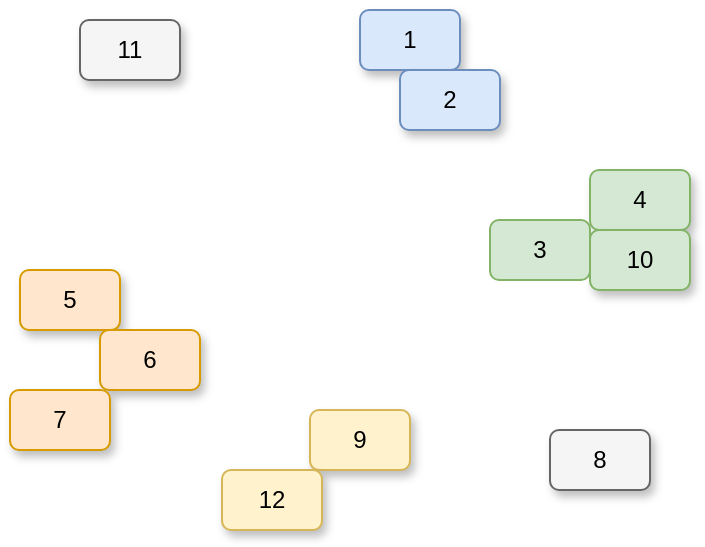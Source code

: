 <mxfile version="13.3.9" type="device"><diagram id="QDgiU78PKycBb24RQJIf" name="Página-1"><mxGraphModel dx="1002" dy="487" grid="1" gridSize="10" guides="1" tooltips="1" connect="1" arrows="1" fold="1" page="1" pageScale="1" pageWidth="850" pageHeight="1100" math="0" shadow="0"><root><mxCell id="0"/><mxCell id="1" parent="0"/><mxCell id="yNOOUN5-NRxZbf2sB7ww-1" value="" style="rounded=1;whiteSpace=wrap;html=1;fillColor=#dae8fc;strokeColor=#6c8ebf;shadow=1;glass=0;sketch=0;" vertex="1" parent="1"><mxGeometry x="470" y="215" width="50" height="30" as="geometry"/></mxCell><mxCell id="yNOOUN5-NRxZbf2sB7ww-2" value="1" style="text;html=1;align=center;verticalAlign=middle;whiteSpace=wrap;rounded=0;shadow=1;glass=0;sketch=0;" vertex="1" parent="1"><mxGeometry x="475" y="220" width="40" height="20" as="geometry"/></mxCell><mxCell id="yNOOUN5-NRxZbf2sB7ww-3" value="" style="rounded=1;whiteSpace=wrap;html=1;fillColor=#d5e8d4;strokeColor=#82b366;shadow=1;glass=0;sketch=0;" vertex="1" parent="1"><mxGeometry x="585" y="295" width="50" height="30" as="geometry"/></mxCell><mxCell id="yNOOUN5-NRxZbf2sB7ww-4" value="4" style="text;html=1;align=center;verticalAlign=middle;whiteSpace=wrap;rounded=0;shadow=1;glass=0;sketch=0;" vertex="1" parent="1"><mxGeometry x="590" y="300" width="40" height="20" as="geometry"/></mxCell><mxCell id="yNOOUN5-NRxZbf2sB7ww-5" value="" style="rounded=1;whiteSpace=wrap;html=1;fillColor=#ffe6cc;strokeColor=#d79b00;shadow=1;glass=0;sketch=0;" vertex="1" parent="1"><mxGeometry x="300" y="345" width="50" height="30" as="geometry"/></mxCell><mxCell id="yNOOUN5-NRxZbf2sB7ww-6" value="5" style="text;html=1;align=center;verticalAlign=middle;whiteSpace=wrap;rounded=0;shadow=1;glass=0;sketch=0;" vertex="1" parent="1"><mxGeometry x="305" y="350" width="40" height="20" as="geometry"/></mxCell><mxCell id="yNOOUN5-NRxZbf2sB7ww-7" value="" style="rounded=1;whiteSpace=wrap;html=1;fillColor=#ffe6cc;strokeColor=#d79b00;shadow=1;glass=0;sketch=0;" vertex="1" parent="1"><mxGeometry x="340" y="375" width="50" height="30" as="geometry"/></mxCell><mxCell id="yNOOUN5-NRxZbf2sB7ww-8" value="6" style="text;html=1;align=center;verticalAlign=middle;whiteSpace=wrap;rounded=0;shadow=1;glass=0;sketch=0;" vertex="1" parent="1"><mxGeometry x="345" y="380" width="40" height="20" as="geometry"/></mxCell><mxCell id="yNOOUN5-NRxZbf2sB7ww-9" value="" style="rounded=1;whiteSpace=wrap;html=1;fillColor=#fff2cc;strokeColor=#d6b656;shadow=1;glass=0;sketch=0;" vertex="1" parent="1"><mxGeometry x="445" y="415" width="50" height="30" as="geometry"/></mxCell><mxCell id="yNOOUN5-NRxZbf2sB7ww-10" value="9" style="text;html=1;align=center;verticalAlign=middle;whiteSpace=wrap;rounded=0;shadow=1;glass=0;sketch=0;" vertex="1" parent="1"><mxGeometry x="450" y="420" width="40" height="20" as="geometry"/></mxCell><mxCell id="yNOOUN5-NRxZbf2sB7ww-11" value="" style="rounded=1;whiteSpace=wrap;html=1;fillColor=#dae8fc;strokeColor=#6c8ebf;shadow=1;glass=0;sketch=0;" vertex="1" parent="1"><mxGeometry x="490" y="245" width="50" height="30" as="geometry"/></mxCell><mxCell id="yNOOUN5-NRxZbf2sB7ww-12" value="2" style="text;html=1;align=center;verticalAlign=middle;whiteSpace=wrap;rounded=0;shadow=1;glass=0;sketch=0;" vertex="1" parent="1"><mxGeometry x="495" y="250" width="40" height="20" as="geometry"/></mxCell><mxCell id="yNOOUN5-NRxZbf2sB7ww-13" value="" style="rounded=1;whiteSpace=wrap;html=1;fillColor=#d5e8d4;strokeColor=#82b366;shadow=1;glass=0;sketch=0;" vertex="1" parent="1"><mxGeometry x="585" y="325" width="50" height="30" as="geometry"/></mxCell><mxCell id="yNOOUN5-NRxZbf2sB7ww-14" value="10" style="text;html=1;align=center;verticalAlign=middle;whiteSpace=wrap;rounded=0;shadow=1;glass=0;sketch=0;" vertex="1" parent="1"><mxGeometry x="590" y="330" width="40" height="20" as="geometry"/></mxCell><mxCell id="yNOOUN5-NRxZbf2sB7ww-15" value="" style="rounded=1;whiteSpace=wrap;html=1;fillColor=#f5f5f5;strokeColor=#666666;fontColor=#333333;shadow=1;glass=0;sketch=0;" vertex="1" parent="1"><mxGeometry x="565" y="425" width="50" height="30" as="geometry"/></mxCell><mxCell id="yNOOUN5-NRxZbf2sB7ww-16" value="8" style="text;html=1;strokeColor=none;fillColor=none;align=center;verticalAlign=middle;whiteSpace=wrap;rounded=0;shadow=1;glass=0;sketch=0;" vertex="1" parent="1"><mxGeometry x="570" y="430" width="40" height="20" as="geometry"/></mxCell><mxCell id="yNOOUN5-NRxZbf2sB7ww-17" value="" style="rounded=1;whiteSpace=wrap;html=1;fillColor=#d5e8d4;strokeColor=#82b366;shadow=0;glass=0;sketch=0;" vertex="1" parent="1"><mxGeometry x="535" y="320" width="50" height="30" as="geometry"/></mxCell><mxCell id="yNOOUN5-NRxZbf2sB7ww-18" value="3" style="text;html=1;align=center;verticalAlign=middle;whiteSpace=wrap;rounded=0;shadow=0;glass=0;sketch=0;" vertex="1" parent="1"><mxGeometry x="540" y="325" width="40" height="20" as="geometry"/></mxCell><mxCell id="yNOOUN5-NRxZbf2sB7ww-19" value="" style="rounded=1;whiteSpace=wrap;html=1;fillColor=#ffe6cc;strokeColor=#d79b00;shadow=1;glass=0;sketch=0;" vertex="1" parent="1"><mxGeometry x="295" y="405" width="50" height="30" as="geometry"/></mxCell><mxCell id="yNOOUN5-NRxZbf2sB7ww-20" value="7" style="text;html=1;align=center;verticalAlign=middle;whiteSpace=wrap;rounded=0;shadow=1;glass=0;sketch=0;" vertex="1" parent="1"><mxGeometry x="300" y="410" width="40" height="20" as="geometry"/></mxCell><mxCell id="yNOOUN5-NRxZbf2sB7ww-21" value="" style="rounded=1;whiteSpace=wrap;html=1;fillColor=#f5f5f5;strokeColor=#666666;fontColor=#333333;shadow=1;glass=0;sketch=0;" vertex="1" parent="1"><mxGeometry x="330" y="220" width="50" height="30" as="geometry"/></mxCell><mxCell id="yNOOUN5-NRxZbf2sB7ww-22" value="11" style="text;html=1;strokeColor=none;fillColor=none;align=center;verticalAlign=middle;whiteSpace=wrap;rounded=0;shadow=1;glass=0;sketch=0;" vertex="1" parent="1"><mxGeometry x="335" y="225" width="40" height="20" as="geometry"/></mxCell><mxCell id="yNOOUN5-NRxZbf2sB7ww-23" value="" style="rounded=1;whiteSpace=wrap;html=1;fillColor=#fff2cc;strokeColor=#d6b656;shadow=1;glass=0;sketch=0;" vertex="1" parent="1"><mxGeometry x="401" y="445" width="50" height="30" as="geometry"/></mxCell><mxCell id="yNOOUN5-NRxZbf2sB7ww-24" value="12" style="text;html=1;align=center;verticalAlign=middle;whiteSpace=wrap;rounded=0;shadow=1;glass=0;sketch=0;" vertex="1" parent="1"><mxGeometry x="406" y="450" width="40" height="20" as="geometry"/></mxCell></root></mxGraphModel></diagram></mxfile>